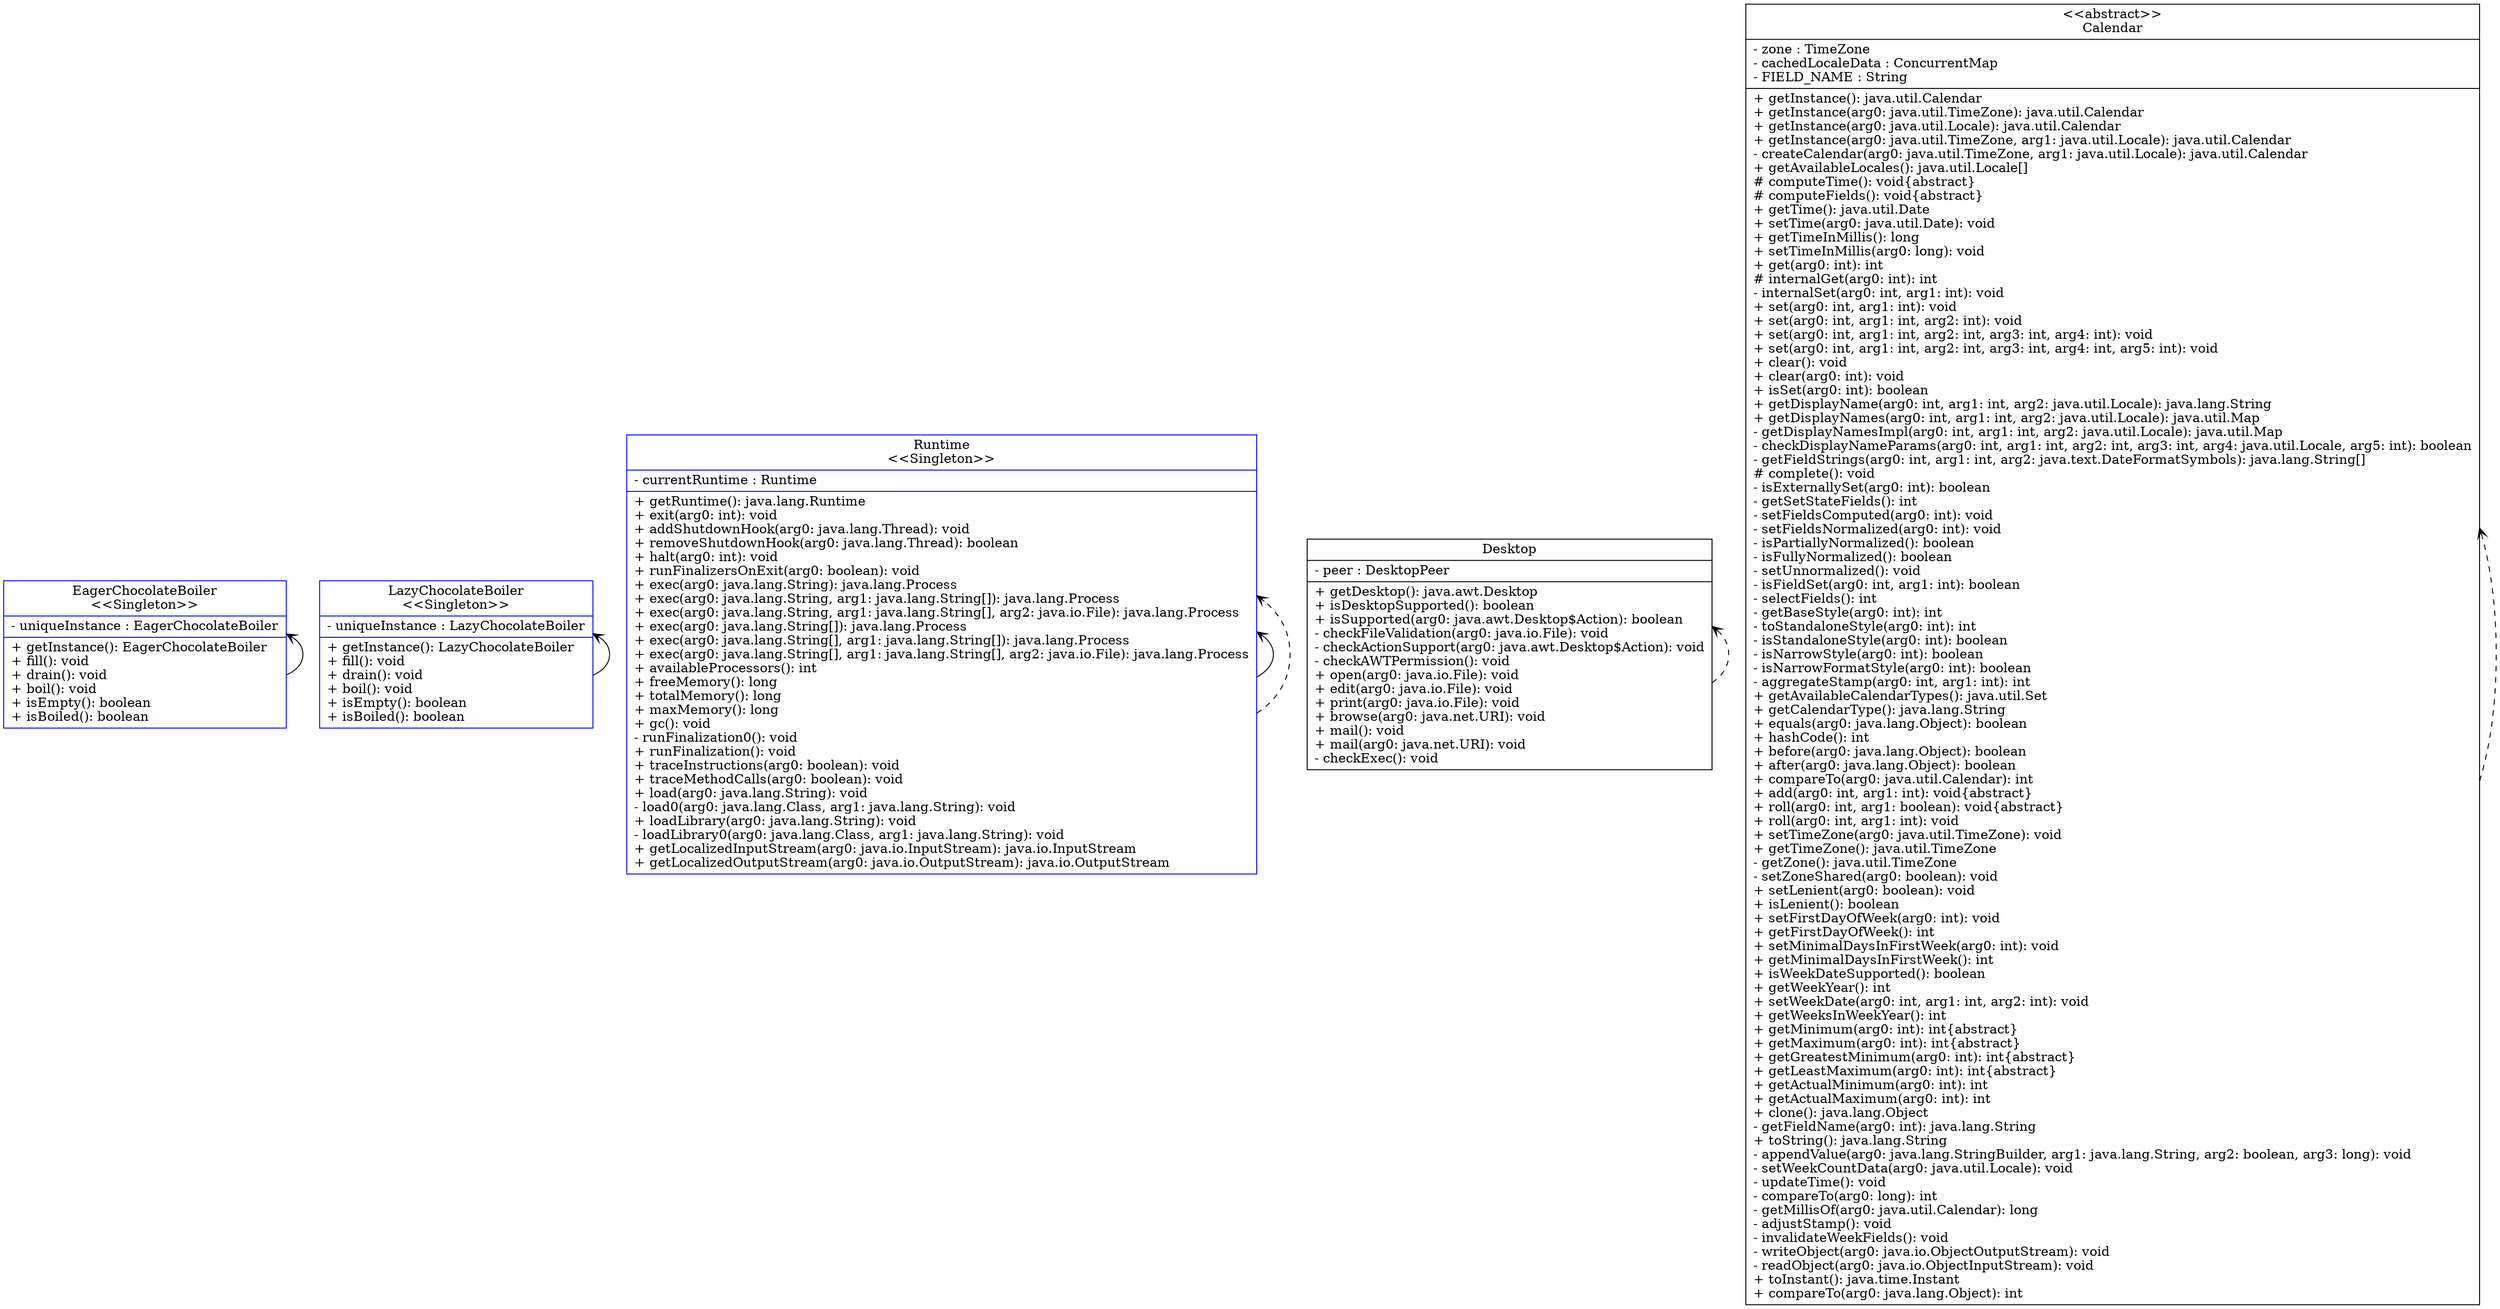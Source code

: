 digraph ILoveThisProject{
rankdir=BT;
EagerChocolateBoiler [
 shape="record",
 color="blue"
 label="{EagerChocolateBoiler\n\<\<Singleton\>\>\n | - uniqueInstance : EagerChocolateBoiler\l|+ getInstance(): EagerChocolateBoiler\l
+ fill(): void\l
+ drain(): void\l
+ boil(): void\l
+ isEmpty(): boolean\l
+ isBoiled(): boolean\l
}" 
];
LazyChocolateBoiler [
 shape="record",
 color="blue"
 label="{LazyChocolateBoiler\n\<\<Singleton\>\>\n | - uniqueInstance : LazyChocolateBoiler\l|+ getInstance(): LazyChocolateBoiler\l
+ fill(): void\l
+ drain(): void\l
+ boil(): void\l
+ isEmpty(): boolean\l
+ isBoiled(): boolean\l
}" 
];
Runtime [
 shape="record",
 color="blue"
 label="{Runtime\n\<\<Singleton\>\>\n | - currentRuntime : Runtime\l|+ getRuntime(): java.lang.Runtime\l
+ exit(arg0: int): void\l
+ addShutdownHook(arg0: java.lang.Thread): void\l
+ removeShutdownHook(arg0: java.lang.Thread): boolean\l
+ halt(arg0: int): void\l
+ runFinalizersOnExit(arg0: boolean): void\l
+ exec(arg0: java.lang.String): java.lang.Process\l
+ exec(arg0: java.lang.String, arg1: java.lang.String[]): java.lang.Process\l
+ exec(arg0: java.lang.String, arg1: java.lang.String[], arg2: java.io.File): java.lang.Process\l
+ exec(arg0: java.lang.String[]): java.lang.Process\l
+ exec(arg0: java.lang.String[], arg1: java.lang.String[]): java.lang.Process\l
+ exec(arg0: java.lang.String[], arg1: java.lang.String[], arg2: java.io.File): java.lang.Process\l
+ availableProcessors(): int\l
+ freeMemory(): long\l
+ totalMemory(): long\l
+ maxMemory(): long\l
+ gc(): void\l
- runFinalization0(): void\l
+ runFinalization(): void\l
+ traceInstructions(arg0: boolean): void\l
+ traceMethodCalls(arg0: boolean): void\l
+ load(arg0: java.lang.String): void\l
- load0(arg0: java.lang.Class, arg1: java.lang.String): void\l
+ loadLibrary(arg0: java.lang.String): void\l
- loadLibrary0(arg0: java.lang.Class, arg1: java.lang.String): void\l
+ getLocalizedInputStream(arg0: java.io.InputStream): java.io.InputStream\l
+ getLocalizedOutputStream(arg0: java.io.OutputStream): java.io.OutputStream\l
}" 
];
Desktop [
 shape="record",
 color="null"
 label="{Desktop | - peer : DesktopPeer\l|+ getDesktop(): java.awt.Desktop\l
+ isDesktopSupported(): boolean\l
+ isSupported(arg0: java.awt.Desktop$Action): boolean\l
- checkFileValidation(arg0: java.io.File): void\l
- checkActionSupport(arg0: java.awt.Desktop$Action): void\l
- checkAWTPermission(): void\l
+ open(arg0: java.io.File): void\l
+ edit(arg0: java.io.File): void\l
+ print(arg0: java.io.File): void\l
+ browse(arg0: java.net.URI): void\l
+ mail(): void\l
+ mail(arg0: java.net.URI): void\l
- checkExec(): void\l
}" 
];
Calendar [
 shape="record",
 color="null"
 label="{\<\<abstract\>\>\n
Calendar | - zone : TimeZone\l- cachedLocaleData : ConcurrentMap\l- FIELD_NAME : String\l|+ getInstance(): java.util.Calendar\l
+ getInstance(arg0: java.util.TimeZone): java.util.Calendar\l
+ getInstance(arg0: java.util.Locale): java.util.Calendar\l
+ getInstance(arg0: java.util.TimeZone, arg1: java.util.Locale): java.util.Calendar\l
- createCalendar(arg0: java.util.TimeZone, arg1: java.util.Locale): java.util.Calendar\l
+ getAvailableLocales(): java.util.Locale[]\l
# computeTime(): void\{abstract\}\l
# computeFields(): void\{abstract\}\l
+ getTime(): java.util.Date\l
+ setTime(arg0: java.util.Date): void\l
+ getTimeInMillis(): long\l
+ setTimeInMillis(arg0: long): void\l
+ get(arg0: int): int\l
# internalGet(arg0: int): int\l
- internalSet(arg0: int, arg1: int): void\l
+ set(arg0: int, arg1: int): void\l
+ set(arg0: int, arg1: int, arg2: int): void\l
+ set(arg0: int, arg1: int, arg2: int, arg3: int, arg4: int): void\l
+ set(arg0: int, arg1: int, arg2: int, arg3: int, arg4: int, arg5: int): void\l
+ clear(): void\l
+ clear(arg0: int): void\l
+ isSet(arg0: int): boolean\l
+ getDisplayName(arg0: int, arg1: int, arg2: java.util.Locale): java.lang.String\l
+ getDisplayNames(arg0: int, arg1: int, arg2: java.util.Locale): java.util.Map\l
- getDisplayNamesImpl(arg0: int, arg1: int, arg2: java.util.Locale): java.util.Map\l
- checkDisplayNameParams(arg0: int, arg1: int, arg2: int, arg3: int, arg4: java.util.Locale, arg5: int): boolean\l
- getFieldStrings(arg0: int, arg1: int, arg2: java.text.DateFormatSymbols): java.lang.String[]\l
# complete(): void\l
- isExternallySet(arg0: int): boolean\l
- getSetStateFields(): int\l
- setFieldsComputed(arg0: int): void\l
- setFieldsNormalized(arg0: int): void\l
- isPartiallyNormalized(): boolean\l
- isFullyNormalized(): boolean\l
- setUnnormalized(): void\l
- isFieldSet(arg0: int, arg1: int): boolean\l
- selectFields(): int\l
- getBaseStyle(arg0: int): int\l
- toStandaloneStyle(arg0: int): int\l
- isStandaloneStyle(arg0: int): boolean\l
- isNarrowStyle(arg0: int): boolean\l
- isNarrowFormatStyle(arg0: int): boolean\l
- aggregateStamp(arg0: int, arg1: int): int\l
+ getAvailableCalendarTypes(): java.util.Set\l
+ getCalendarType(): java.lang.String\l
+ equals(arg0: java.lang.Object): boolean\l
+ hashCode(): int\l
+ before(arg0: java.lang.Object): boolean\l
+ after(arg0: java.lang.Object): boolean\l
+ compareTo(arg0: java.util.Calendar): int\l
+ add(arg0: int, arg1: int): void\{abstract\}\l
+ roll(arg0: int, arg1: boolean): void\{abstract\}\l
+ roll(arg0: int, arg1: int): void\l
+ setTimeZone(arg0: java.util.TimeZone): void\l
+ getTimeZone(): java.util.TimeZone\l
- getZone(): java.util.TimeZone\l
- setZoneShared(arg0: boolean): void\l
+ setLenient(arg0: boolean): void\l
+ isLenient(): boolean\l
+ setFirstDayOfWeek(arg0: int): void\l
+ getFirstDayOfWeek(): int\l
+ setMinimalDaysInFirstWeek(arg0: int): void\l
+ getMinimalDaysInFirstWeek(): int\l
+ isWeekDateSupported(): boolean\l
+ getWeekYear(): int\l
+ setWeekDate(arg0: int, arg1: int, arg2: int): void\l
+ getWeeksInWeekYear(): int\l
+ getMinimum(arg0: int): int\{abstract\}\l
+ getMaximum(arg0: int): int\{abstract\}\l
+ getGreatestMinimum(arg0: int): int\{abstract\}\l
+ getLeastMaximum(arg0: int): int\{abstract\}\l
+ getActualMinimum(arg0: int): int\l
+ getActualMaximum(arg0: int): int\l
+ clone(): java.lang.Object\l
- getFieldName(arg0: int): java.lang.String\l
+ toString(): java.lang.String\l
- appendValue(arg0: java.lang.StringBuilder, arg1: java.lang.String, arg2: boolean, arg3: long): void\l
- setWeekCountData(arg0: java.util.Locale): void\l
- updateTime(): void\l
- compareTo(arg0: long): int\l
- getMillisOf(arg0: java.util.Calendar): long\l
- adjustStamp(): void\l
- invalidateWeekFields(): void\l
- writeObject(arg0: java.io.ObjectOutputStream): void\l
- readObject(arg0: java.io.ObjectInputStream): void\l
+ toInstant(): java.time.Instant\l
+ compareTo(arg0: java.lang.Object): int\l
}" 
];
EagerChocolateBoiler -> EagerChocolateBoiler [arrowhead="vee", style="solid", taillabel = "", color = ""];

LazyChocolateBoiler -> LazyChocolateBoiler [arrowhead="vee", style="solid", taillabel = "", color = ""];

Runtime -> Runtime [arrowhead="vee", style="solid", taillabel = "", color = ""];

Runtime -> Runtime [arrowhead="vee", style="dashed", taillabel = "", color = ""];

Desktop -> Desktop [arrowhead="vee", style="dashed", taillabel = "", color = ""];

Calendar -> Calendar [arrowhead="vee", style="dashed", taillabel = "", color = ""];

}
